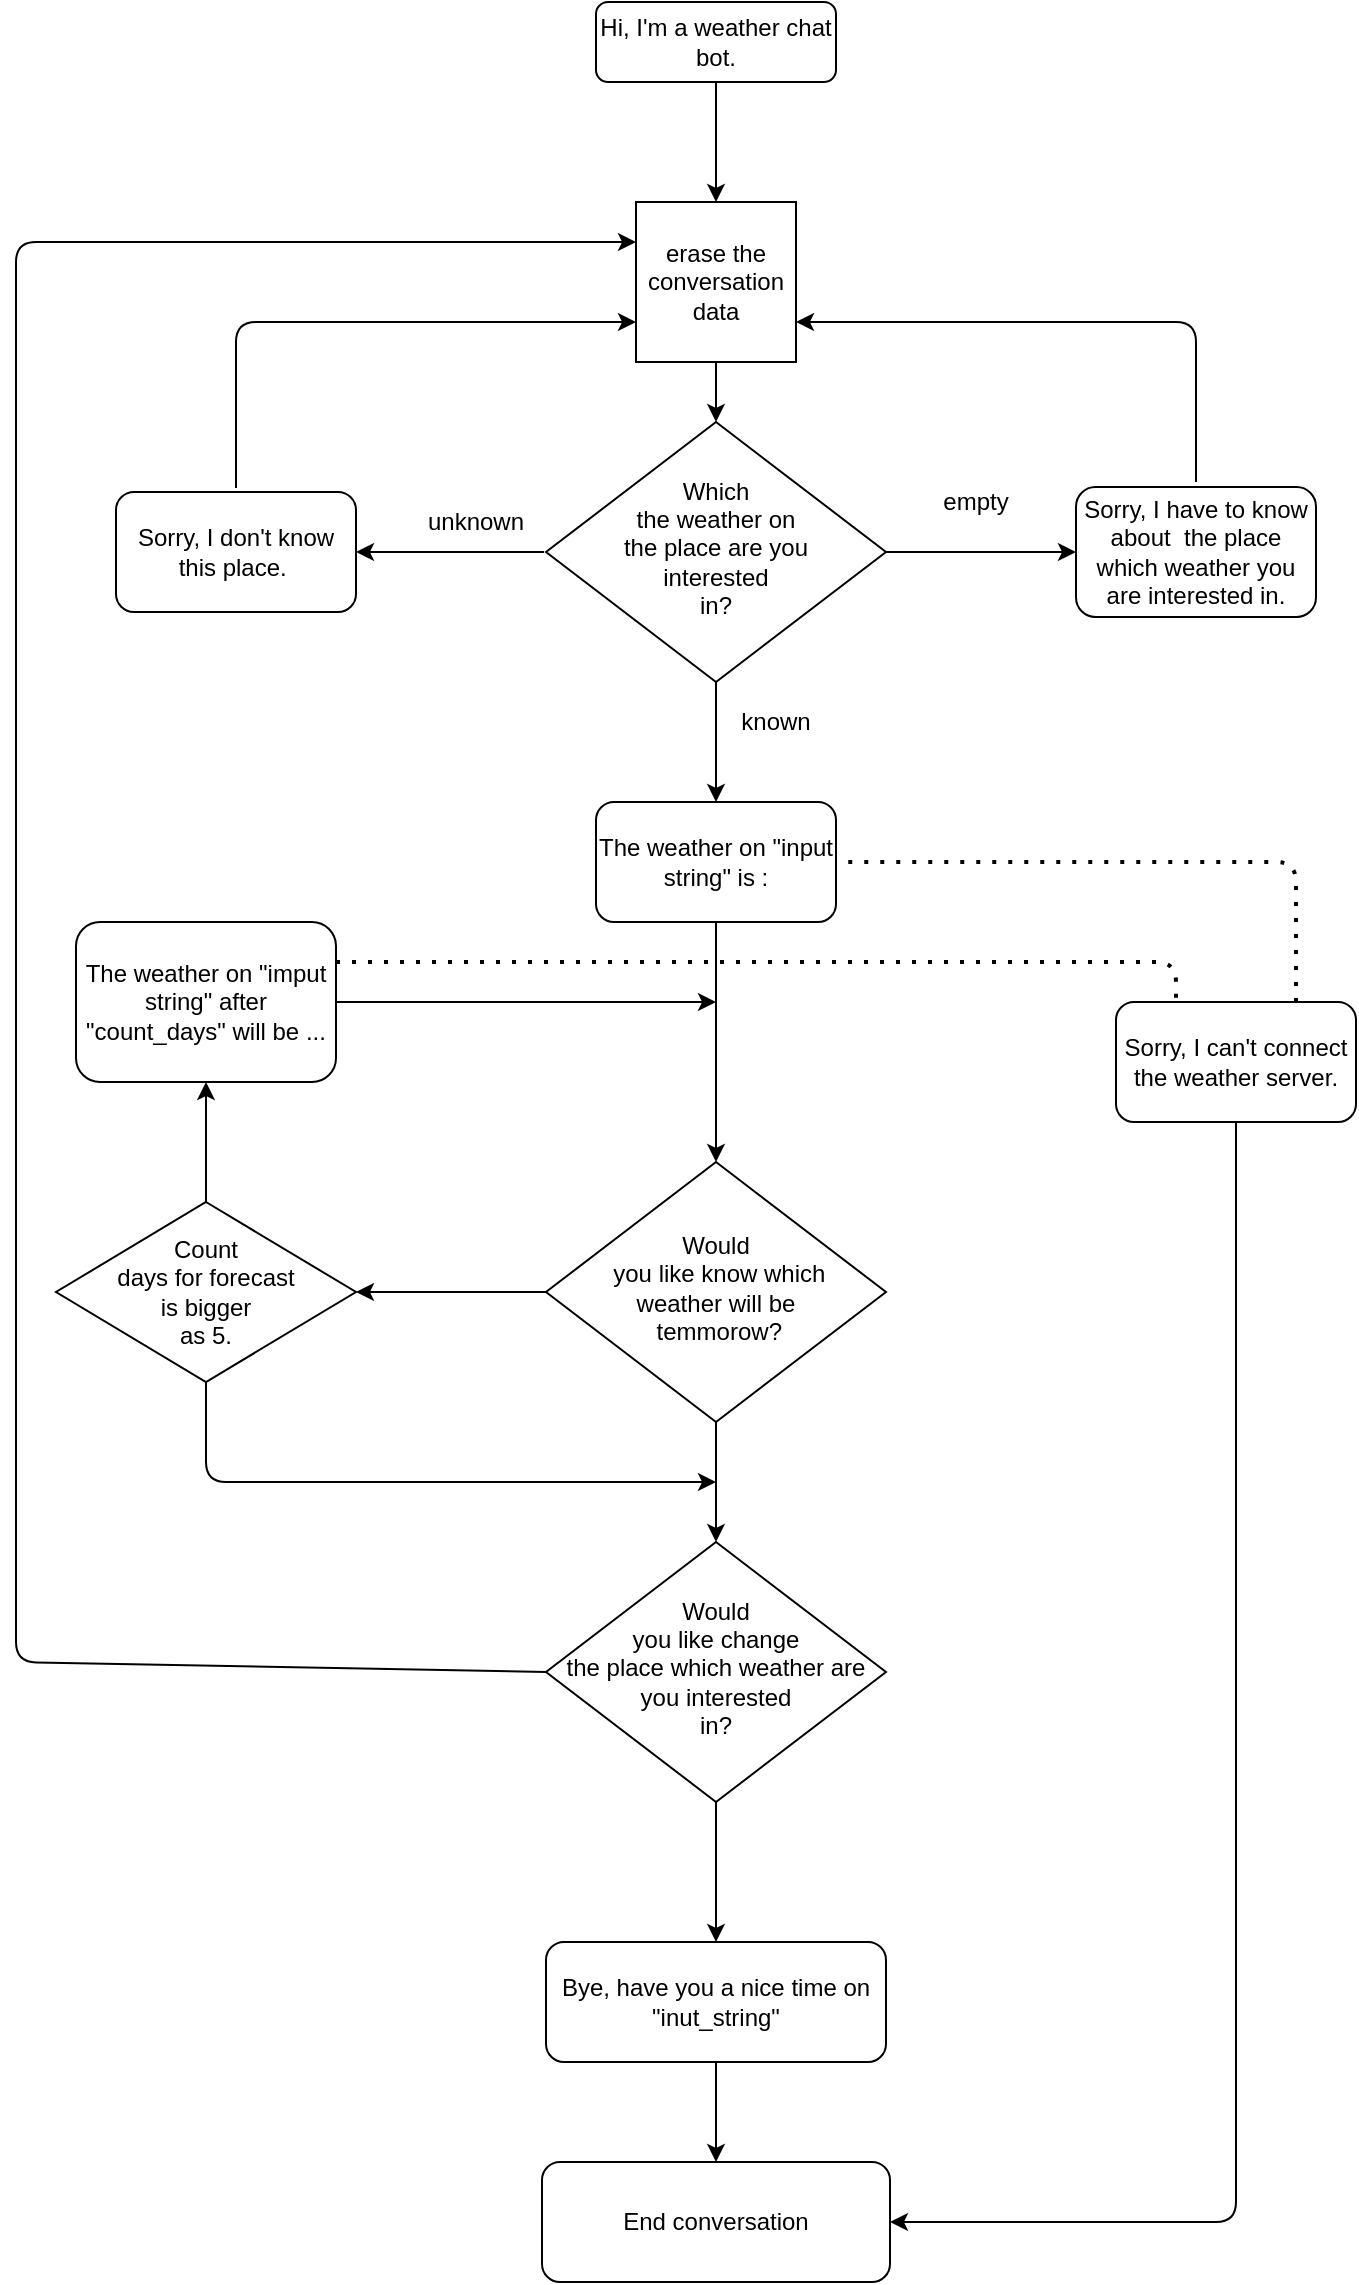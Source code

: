 <mxfile version="13.6.2" type="device"><diagram id="C5RBs43oDa-KdzZeNtuy" name="Page-1"><mxGraphModel dx="1086" dy="2095" grid="1" gridSize="10" guides="1" tooltips="1" connect="1" arrows="1" fold="1" page="1" pageScale="1" pageWidth="827" pageHeight="1169" math="0" shadow="0"><root><mxCell id="WIyWlLk6GJQsqaUBKTNV-0"/><mxCell id="WIyWlLk6GJQsqaUBKTNV-1" parent="WIyWlLk6GJQsqaUBKTNV-0"/><mxCell id="WIyWlLk6GJQsqaUBKTNV-3" value="Hi, I'm a weather chat bot." style="rounded=1;whiteSpace=wrap;html=1;fontSize=12;glass=0;strokeWidth=1;shadow=0;" parent="WIyWlLk6GJQsqaUBKTNV-1" vertex="1"><mxGeometry x="390" y="-60" width="120" height="40" as="geometry"/></mxCell><mxCell id="WIyWlLk6GJQsqaUBKTNV-6" value="Which &lt;br&gt;the weather on &lt;br&gt;the place are you &lt;br&gt;interested &lt;br&gt;in?" style="rhombus;whiteSpace=wrap;html=1;shadow=0;fontFamily=Helvetica;fontSize=12;align=center;strokeWidth=1;spacing=6;spacingTop=-4;" parent="WIyWlLk6GJQsqaUBKTNV-1" vertex="1"><mxGeometry x="365" y="150" width="170" height="130" as="geometry"/></mxCell><mxCell id="WIyWlLk6GJQsqaUBKTNV-7" value="Sorry, I have to know about&amp;nbsp; the place which weather you are interested in." style="rounded=1;whiteSpace=wrap;html=1;fontSize=12;glass=0;strokeWidth=1;shadow=0;" parent="WIyWlLk6GJQsqaUBKTNV-1" vertex="1"><mxGeometry x="630" y="182.5" width="120" height="65" as="geometry"/></mxCell><mxCell id="5IYDwPNgAvSTP5rJ_9_J-0" value="" style="endArrow=classic;html=1;exitX=1;exitY=0.5;exitDx=0;exitDy=0;entryX=0;entryY=0.5;entryDx=0;entryDy=0;" parent="WIyWlLk6GJQsqaUBKTNV-1" source="WIyWlLk6GJQsqaUBKTNV-6" target="WIyWlLk6GJQsqaUBKTNV-7" edge="1"><mxGeometry width="50" height="50" relative="1" as="geometry"><mxPoint x="560" y="200" as="sourcePoint"/><mxPoint x="610" y="150" as="targetPoint"/></mxGeometry></mxCell><mxCell id="5IYDwPNgAvSTP5rJ_9_J-1" value="empty" style="text;html=1;strokeColor=none;fillColor=none;align=center;verticalAlign=middle;whiteSpace=wrap;rounded=0;" parent="WIyWlLk6GJQsqaUBKTNV-1" vertex="1"><mxGeometry x="560" y="180" width="40" height="20" as="geometry"/></mxCell><mxCell id="5IYDwPNgAvSTP5rJ_9_J-3" value="" style="endArrow=classic;html=1;entryX=1;entryY=0.75;entryDx=0;entryDy=0;" parent="WIyWlLk6GJQsqaUBKTNV-1" target="5IYDwPNgAvSTP5rJ_9_J-43" edge="1"><mxGeometry width="50" height="50" relative="1" as="geometry"><mxPoint x="690" y="180" as="sourcePoint"/><mxPoint x="530" y="90" as="targetPoint"/><Array as="points"><mxPoint x="690" y="100"/></Array></mxGeometry></mxCell><mxCell id="5IYDwPNgAvSTP5rJ_9_J-4" value="Sorry, I don't know this place.&amp;nbsp;" style="rounded=1;whiteSpace=wrap;html=1;" parent="WIyWlLk6GJQsqaUBKTNV-1" vertex="1"><mxGeometry x="150" y="185" width="120" height="60" as="geometry"/></mxCell><mxCell id="5IYDwPNgAvSTP5rJ_9_J-5" value="" style="endArrow=classic;html=1;entryX=1;entryY=0.5;entryDx=0;entryDy=0;" parent="WIyWlLk6GJQsqaUBKTNV-1" target="5IYDwPNgAvSTP5rJ_9_J-4" edge="1"><mxGeometry width="50" height="50" relative="1" as="geometry"><mxPoint x="364" y="215" as="sourcePoint"/><mxPoint x="414" y="165" as="targetPoint"/></mxGeometry></mxCell><mxCell id="5IYDwPNgAvSTP5rJ_9_J-6" value="" style="endArrow=classic;html=1;entryX=0;entryY=0.75;entryDx=0;entryDy=0;" parent="WIyWlLk6GJQsqaUBKTNV-1" target="5IYDwPNgAvSTP5rJ_9_J-43" edge="1"><mxGeometry width="50" height="50" relative="1" as="geometry"><mxPoint x="210" y="183" as="sourcePoint"/><mxPoint x="380" y="130" as="targetPoint"/><Array as="points"><mxPoint x="210" y="100"/></Array></mxGeometry></mxCell><mxCell id="5IYDwPNgAvSTP5rJ_9_J-7" value="unknown" style="text;html=1;strokeColor=none;fillColor=none;align=center;verticalAlign=middle;whiteSpace=wrap;rounded=0;" parent="WIyWlLk6GJQsqaUBKTNV-1" vertex="1"><mxGeometry x="310" y="190" width="40" height="20" as="geometry"/></mxCell><mxCell id="5IYDwPNgAvSTP5rJ_9_J-8" value="" style="endArrow=classic;html=1;exitX=0.5;exitY=1;exitDx=0;exitDy=0;" parent="WIyWlLk6GJQsqaUBKTNV-1" source="WIyWlLk6GJQsqaUBKTNV-6" edge="1"><mxGeometry width="50" height="50" relative="1" as="geometry"><mxPoint x="490" y="320" as="sourcePoint"/><mxPoint x="450" y="340" as="targetPoint"/></mxGeometry></mxCell><mxCell id="5IYDwPNgAvSTP5rJ_9_J-9" value="The weather on &quot;input string&quot; is :" style="rounded=1;whiteSpace=wrap;html=1;" parent="WIyWlLk6GJQsqaUBKTNV-1" vertex="1"><mxGeometry x="390" y="340" width="120" height="60" as="geometry"/></mxCell><mxCell id="5IYDwPNgAvSTP5rJ_9_J-10" value="known" style="text;html=1;strokeColor=none;fillColor=none;align=center;verticalAlign=middle;whiteSpace=wrap;rounded=0;" parent="WIyWlLk6GJQsqaUBKTNV-1" vertex="1"><mxGeometry x="460" y="290" width="40" height="20" as="geometry"/></mxCell><mxCell id="5IYDwPNgAvSTP5rJ_9_J-12" value="Would&lt;br&gt;&amp;nbsp;you like know which &lt;br&gt;weather will be&lt;br&gt;&amp;nbsp;temmorow?" style="rhombus;whiteSpace=wrap;html=1;shadow=0;fontFamily=Helvetica;fontSize=12;align=center;strokeWidth=1;spacing=6;spacingTop=-4;" parent="WIyWlLk6GJQsqaUBKTNV-1" vertex="1"><mxGeometry x="365" y="520" width="170" height="130" as="geometry"/></mxCell><mxCell id="5IYDwPNgAvSTP5rJ_9_J-13" value="" style="endArrow=classic;html=1;entryX=0.5;entryY=0;entryDx=0;entryDy=0;exitX=0.5;exitY=1;exitDx=0;exitDy=0;" parent="WIyWlLk6GJQsqaUBKTNV-1" source="5IYDwPNgAvSTP5rJ_9_J-9" target="5IYDwPNgAvSTP5rJ_9_J-12" edge="1"><mxGeometry width="50" height="50" relative="1" as="geometry"><mxPoint x="400" y="420" as="sourcePoint"/><mxPoint x="450" y="370" as="targetPoint"/></mxGeometry></mxCell><mxCell id="5IYDwPNgAvSTP5rJ_9_J-14" value="The weather on &quot;imput string&quot; after&lt;br&gt;&quot;count_days&quot; will be ..." style="rounded=1;whiteSpace=wrap;html=1;" parent="WIyWlLk6GJQsqaUBKTNV-1" vertex="1"><mxGeometry x="130" y="400" width="130" height="80" as="geometry"/></mxCell><mxCell id="5IYDwPNgAvSTP5rJ_9_J-15" value="" style="endArrow=classic;html=1;exitX=0;exitY=0.5;exitDx=0;exitDy=0;entryX=1;entryY=0.5;entryDx=0;entryDy=0;" parent="WIyWlLk6GJQsqaUBKTNV-1" source="5IYDwPNgAvSTP5rJ_9_J-12" target="5IYDwPNgAvSTP5rJ_9_J-16" edge="1"><mxGeometry width="50" height="50" relative="1" as="geometry"><mxPoint x="390" y="520" as="sourcePoint"/><mxPoint x="440" y="470" as="targetPoint"/></mxGeometry></mxCell><mxCell id="5IYDwPNgAvSTP5rJ_9_J-16" value="Count &lt;br&gt;days for forecast &lt;br&gt;is bigger &lt;br&gt;as 5." style="rhombus;whiteSpace=wrap;html=1;" parent="WIyWlLk6GJQsqaUBKTNV-1" vertex="1"><mxGeometry x="120" y="540" width="150" height="90" as="geometry"/></mxCell><mxCell id="5IYDwPNgAvSTP5rJ_9_J-18" value="" style="endArrow=classic;html=1;exitX=0.5;exitY=0;exitDx=0;exitDy=0;entryX=0.5;entryY=1;entryDx=0;entryDy=0;" parent="WIyWlLk6GJQsqaUBKTNV-1" source="5IYDwPNgAvSTP5rJ_9_J-16" target="5IYDwPNgAvSTP5rJ_9_J-14" edge="1"><mxGeometry width="50" height="50" relative="1" as="geometry"><mxPoint x="390" y="520" as="sourcePoint"/><mxPoint x="440" y="470" as="targetPoint"/></mxGeometry></mxCell><mxCell id="5IYDwPNgAvSTP5rJ_9_J-19" value="" style="endArrow=classic;html=1;exitX=1;exitY=0.5;exitDx=0;exitDy=0;" parent="WIyWlLk6GJQsqaUBKTNV-1" source="5IYDwPNgAvSTP5rJ_9_J-14" edge="1"><mxGeometry width="50" height="50" relative="1" as="geometry"><mxPoint x="320" y="450" as="sourcePoint"/><mxPoint x="450" y="440" as="targetPoint"/></mxGeometry></mxCell><mxCell id="5IYDwPNgAvSTP5rJ_9_J-22" value="Would &lt;br&gt;you like change &lt;br&gt;the place which weather are you interested &lt;br&gt;in?" style="rhombus;whiteSpace=wrap;html=1;shadow=0;fontFamily=Helvetica;fontSize=12;align=center;strokeWidth=1;spacing=6;spacingTop=-4;" parent="WIyWlLk6GJQsqaUBKTNV-1" vertex="1"><mxGeometry x="365" y="710" width="170" height="130" as="geometry"/></mxCell><mxCell id="5IYDwPNgAvSTP5rJ_9_J-23" value="" style="endArrow=classic;html=1;exitX=0.5;exitY=1;exitDx=0;exitDy=0;entryX=0.5;entryY=0;entryDx=0;entryDy=0;" parent="WIyWlLk6GJQsqaUBKTNV-1" source="5IYDwPNgAvSTP5rJ_9_J-12" target="5IYDwPNgAvSTP5rJ_9_J-22" edge="1"><mxGeometry width="50" height="50" relative="1" as="geometry"><mxPoint x="570" y="690" as="sourcePoint"/><mxPoint x="620" y="640" as="targetPoint"/></mxGeometry></mxCell><mxCell id="5IYDwPNgAvSTP5rJ_9_J-26" value="Bye, have you a nice time on &quot;inut_string&quot;" style="rounded=1;whiteSpace=wrap;html=1;" parent="WIyWlLk6GJQsqaUBKTNV-1" vertex="1"><mxGeometry x="365" y="910" width="170" height="60" as="geometry"/></mxCell><mxCell id="5IYDwPNgAvSTP5rJ_9_J-27" value="" style="endArrow=classic;html=1;exitX=0.5;exitY=1;exitDx=0;exitDy=0;entryX=0.5;entryY=0;entryDx=0;entryDy=0;" parent="WIyWlLk6GJQsqaUBKTNV-1" source="5IYDwPNgAvSTP5rJ_9_J-22" target="5IYDwPNgAvSTP5rJ_9_J-26" edge="1"><mxGeometry width="50" height="50" relative="1" as="geometry"><mxPoint x="740" y="860" as="sourcePoint"/><mxPoint x="790" y="810" as="targetPoint"/></mxGeometry></mxCell><mxCell id="5IYDwPNgAvSTP5rJ_9_J-28" value="End conversation" style="rounded=1;whiteSpace=wrap;html=1;" parent="WIyWlLk6GJQsqaUBKTNV-1" vertex="1"><mxGeometry x="363" y="1020" width="174" height="60" as="geometry"/></mxCell><mxCell id="5IYDwPNgAvSTP5rJ_9_J-29" value="" style="endArrow=classic;html=1;exitX=0.5;exitY=1;exitDx=0;exitDy=0;entryX=0.5;entryY=0;entryDx=0;entryDy=0;" parent="WIyWlLk6GJQsqaUBKTNV-1" source="5IYDwPNgAvSTP5rJ_9_J-26" target="5IYDwPNgAvSTP5rJ_9_J-28" edge="1"><mxGeometry width="50" height="50" relative="1" as="geometry"><mxPoint x="460" y="1020" as="sourcePoint"/><mxPoint x="510" y="970" as="targetPoint"/></mxGeometry></mxCell><mxCell id="5IYDwPNgAvSTP5rJ_9_J-30" value="" style="endArrow=classic;html=1;exitX=0.5;exitY=1;exitDx=0;exitDy=0;" parent="WIyWlLk6GJQsqaUBKTNV-1" source="5IYDwPNgAvSTP5rJ_9_J-16" edge="1"><mxGeometry width="50" height="50" relative="1" as="geometry"><mxPoint x="220" y="710" as="sourcePoint"/><mxPoint x="450" y="680" as="targetPoint"/><Array as="points"><mxPoint x="195" y="680"/></Array></mxGeometry></mxCell><mxCell id="5IYDwPNgAvSTP5rJ_9_J-32" value="Sorry, I can't connect the weather server." style="rounded=1;whiteSpace=wrap;html=1;" parent="WIyWlLk6GJQsqaUBKTNV-1" vertex="1"><mxGeometry x="650" y="440" width="120" height="60" as="geometry"/></mxCell><mxCell id="5IYDwPNgAvSTP5rJ_9_J-33" value="" style="endArrow=none;dashed=1;html=1;dashPattern=1 3;strokeWidth=2;exitX=0.75;exitY=0;exitDx=0;exitDy=0;entryX=1;entryY=0.5;entryDx=0;entryDy=0;" parent="WIyWlLk6GJQsqaUBKTNV-1" source="5IYDwPNgAvSTP5rJ_9_J-32" target="5IYDwPNgAvSTP5rJ_9_J-9" edge="1"><mxGeometry width="50" height="50" relative="1" as="geometry"><mxPoint x="650" y="360" as="sourcePoint"/><mxPoint x="550" y="280" as="targetPoint"/><Array as="points"><mxPoint x="740" y="370"/></Array></mxGeometry></mxCell><mxCell id="5IYDwPNgAvSTP5rJ_9_J-34" value="" style="endArrow=none;dashed=1;html=1;dashPattern=1 3;strokeWidth=2;exitX=1;exitY=0.25;exitDx=0;exitDy=0;entryX=0.25;entryY=0;entryDx=0;entryDy=0;" parent="WIyWlLk6GJQsqaUBKTNV-1" source="5IYDwPNgAvSTP5rJ_9_J-14" target="5IYDwPNgAvSTP5rJ_9_J-32" edge="1"><mxGeometry width="50" height="50" relative="1" as="geometry"><mxPoint x="390" y="420" as="sourcePoint"/><mxPoint x="690" y="420" as="targetPoint"/><Array as="points"><mxPoint x="680" y="420"/></Array></mxGeometry></mxCell><mxCell id="5IYDwPNgAvSTP5rJ_9_J-36" value="" style="endArrow=classic;html=1;exitX=0.5;exitY=1;exitDx=0;exitDy=0;entryX=1;entryY=0.5;entryDx=0;entryDy=0;" parent="WIyWlLk6GJQsqaUBKTNV-1" source="5IYDwPNgAvSTP5rJ_9_J-32" target="5IYDwPNgAvSTP5rJ_9_J-28" edge="1"><mxGeometry width="50" height="50" relative="1" as="geometry"><mxPoint x="390" y="820" as="sourcePoint"/><mxPoint x="440" y="770" as="targetPoint"/><Array as="points"><mxPoint x="710" y="1050"/></Array></mxGeometry></mxCell><mxCell id="5IYDwPNgAvSTP5rJ_9_J-39" value="" style="endArrow=classic;html=1;exitX=0;exitY=0.5;exitDx=0;exitDy=0;entryX=0;entryY=0.25;entryDx=0;entryDy=0;" parent="WIyWlLk6GJQsqaUBKTNV-1" source="5IYDwPNgAvSTP5rJ_9_J-22" target="5IYDwPNgAvSTP5rJ_9_J-43" edge="1"><mxGeometry width="50" height="50" relative="1" as="geometry"><mxPoint x="365" y="775" as="sourcePoint"/><mxPoint x="410" y="90" as="targetPoint"/><Array as="points"><mxPoint x="100" y="770"/><mxPoint x="100" y="60"/></Array></mxGeometry></mxCell><mxCell id="5IYDwPNgAvSTP5rJ_9_J-43" value="erase the conversation data" style="whiteSpace=wrap;html=1;aspect=fixed;" parent="WIyWlLk6GJQsqaUBKTNV-1" vertex="1"><mxGeometry x="410" y="40" width="80" height="80" as="geometry"/></mxCell><mxCell id="5IYDwPNgAvSTP5rJ_9_J-44" value="" style="endArrow=classic;html=1;exitX=0.5;exitY=1;exitDx=0;exitDy=0;entryX=0.5;entryY=0;entryDx=0;entryDy=0;" parent="WIyWlLk6GJQsqaUBKTNV-1" source="5IYDwPNgAvSTP5rJ_9_J-43" target="WIyWlLk6GJQsqaUBKTNV-6" edge="1"><mxGeometry width="50" height="50" relative="1" as="geometry"><mxPoint x="430" y="320" as="sourcePoint"/><mxPoint x="480" y="270" as="targetPoint"/></mxGeometry></mxCell><mxCell id="5IYDwPNgAvSTP5rJ_9_J-46" value="" style="endArrow=classic;html=1;entryX=0.5;entryY=0;entryDx=0;entryDy=0;" parent="WIyWlLk6GJQsqaUBKTNV-1" source="WIyWlLk6GJQsqaUBKTNV-3" target="5IYDwPNgAvSTP5rJ_9_J-43" edge="1"><mxGeometry width="50" height="50" relative="1" as="geometry"><mxPoint x="430" y="320" as="sourcePoint"/><mxPoint x="480" y="270" as="targetPoint"/></mxGeometry></mxCell></root></mxGraphModel></diagram></mxfile>